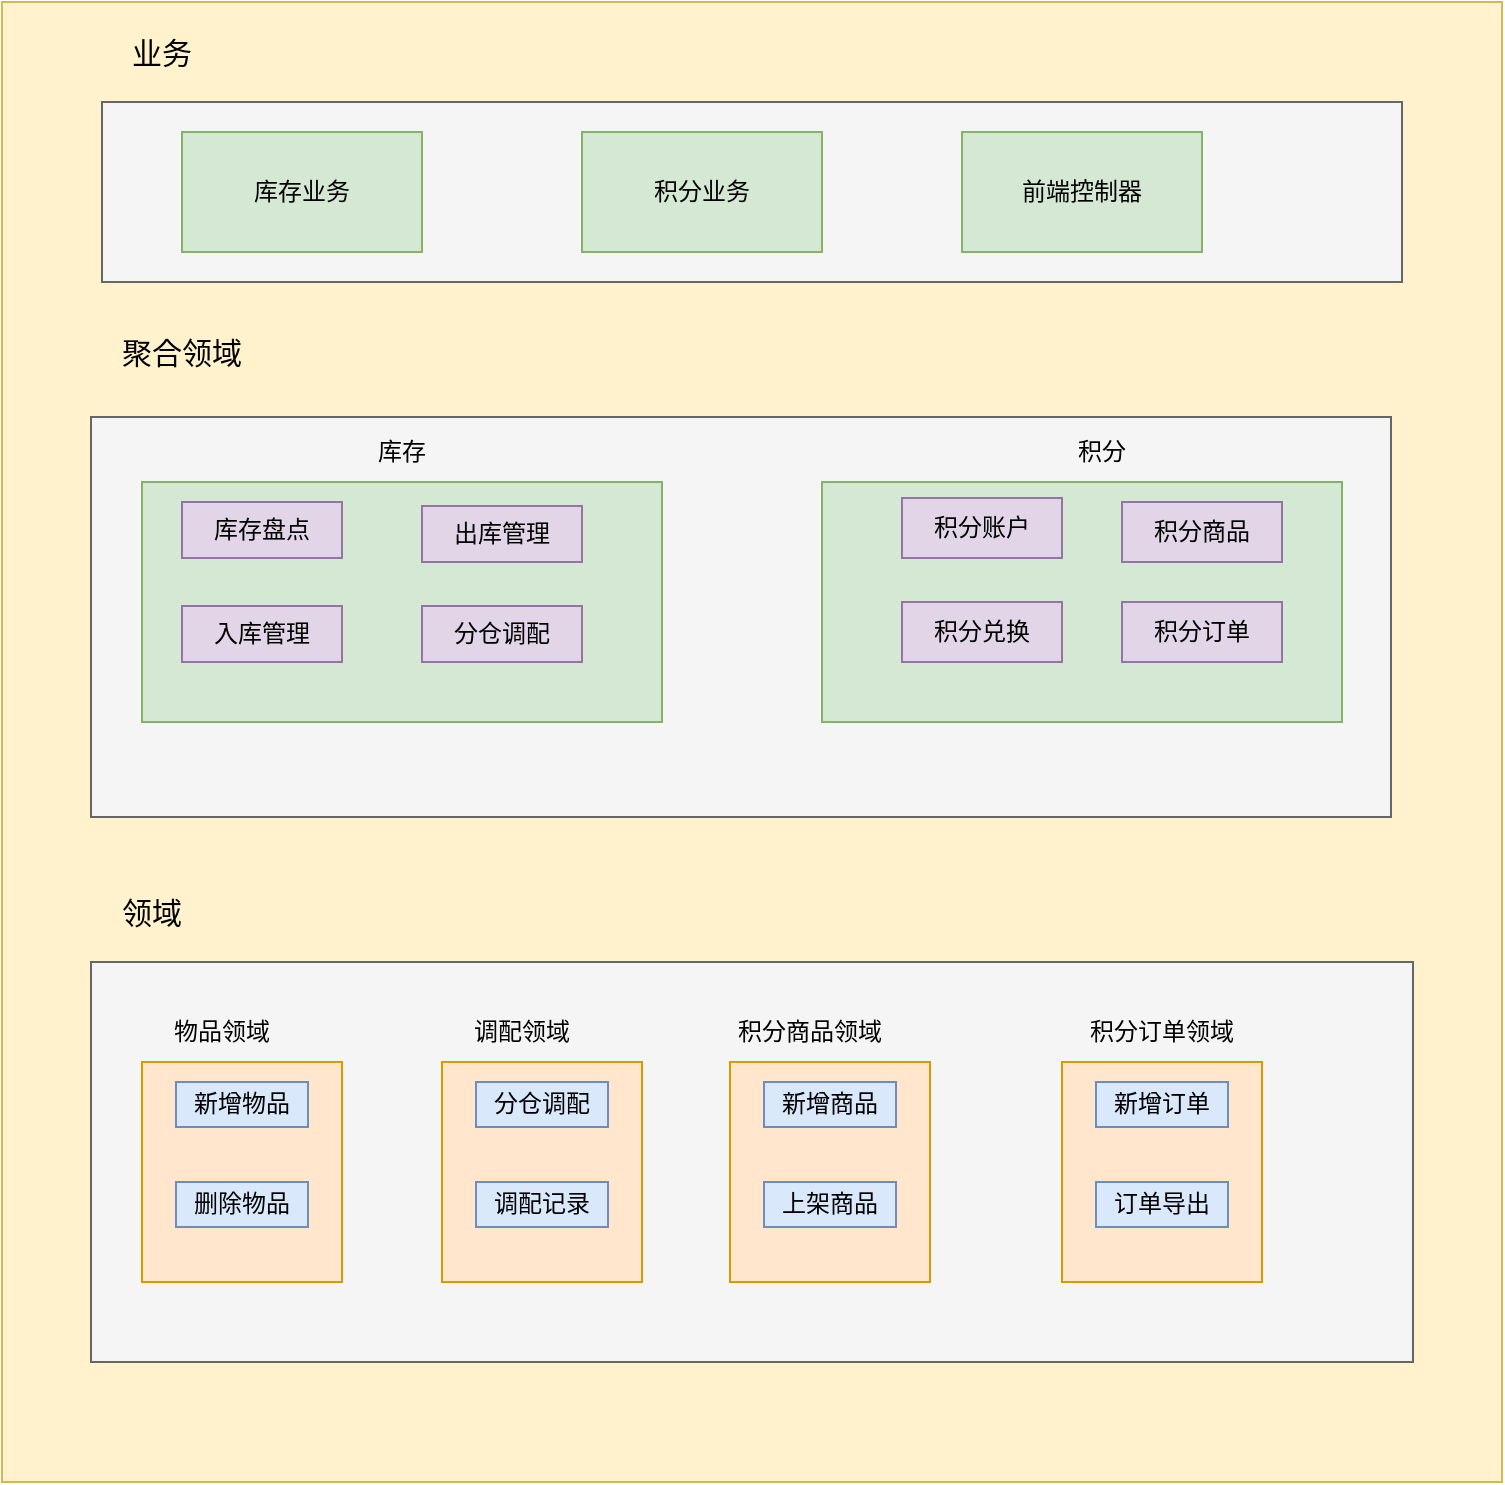 <mxfile version="26.0.5">
  <diagram name="第 1 页" id="hVpOFyjxzCuKH7gLe64-">
    <mxGraphModel dx="1434" dy="746" grid="1" gridSize="10" guides="1" tooltips="1" connect="1" arrows="1" fold="1" page="1" pageScale="1" pageWidth="827" pageHeight="1169" math="0" shadow="0">
      <root>
        <mxCell id="0" />
        <mxCell id="1" parent="0" />
        <mxCell id="VaqZUJU36XwP_ZQ6gxnt-1" value="" style="rounded=0;whiteSpace=wrap;html=1;fillColor=#fff2cc;strokeColor=#d6b656;" parent="1" vertex="1">
          <mxGeometry x="50" y="70" width="750" height="740" as="geometry" />
        </mxCell>
        <mxCell id="VaqZUJU36XwP_ZQ6gxnt-3" value="" style="rounded=0;whiteSpace=wrap;html=1;fillColor=#f5f5f5;fontColor=#333333;strokeColor=#666666;" parent="1" vertex="1">
          <mxGeometry x="100" y="120" width="650" height="90" as="geometry" />
        </mxCell>
        <mxCell id="VaqZUJU36XwP_ZQ6gxnt-4" value="&lt;font style=&quot;font-size: 15px;&quot;&gt;业务&lt;/font&gt;" style="text;html=1;align=center;verticalAlign=middle;whiteSpace=wrap;rounded=0;" parent="1" vertex="1">
          <mxGeometry x="100" y="80" width="60" height="30" as="geometry" />
        </mxCell>
        <mxCell id="VaqZUJU36XwP_ZQ6gxnt-5" value="库存业务" style="rounded=0;whiteSpace=wrap;html=1;fillColor=#d5e8d4;strokeColor=#82b366;" parent="1" vertex="1">
          <mxGeometry x="140" y="135" width="120" height="60" as="geometry" />
        </mxCell>
        <mxCell id="VaqZUJU36XwP_ZQ6gxnt-6" value="积分业务" style="rounded=0;whiteSpace=wrap;html=1;fillColor=#d5e8d4;strokeColor=#82b366;" parent="1" vertex="1">
          <mxGeometry x="340" y="135" width="120" height="60" as="geometry" />
        </mxCell>
        <mxCell id="VaqZUJU36XwP_ZQ6gxnt-8" value="" style="rounded=0;whiteSpace=wrap;html=1;fillColor=#f5f5f5;fontColor=#333333;strokeColor=#666666;" parent="1" vertex="1">
          <mxGeometry x="94.5" y="277.5" width="650" height="200" as="geometry" />
        </mxCell>
        <mxCell id="VaqZUJU36XwP_ZQ6gxnt-9" value="&lt;span style=&quot;font-size: 15px;&quot;&gt;聚合领域&lt;/span&gt;" style="text;html=1;align=center;verticalAlign=middle;whiteSpace=wrap;rounded=0;" parent="1" vertex="1">
          <mxGeometry x="94.5" y="230" width="90" height="30" as="geometry" />
        </mxCell>
        <mxCell id="VaqZUJU36XwP_ZQ6gxnt-10" value="" style="rounded=0;whiteSpace=wrap;html=1;fillColor=#f5f5f5;fontColor=#333333;strokeColor=#666666;" parent="1" vertex="1">
          <mxGeometry x="94.5" y="550" width="661" height="200" as="geometry" />
        </mxCell>
        <mxCell id="VaqZUJU36XwP_ZQ6gxnt-12" value="&lt;span style=&quot;font-size: 15px;&quot;&gt;领域&lt;/span&gt;" style="text;html=1;align=center;verticalAlign=middle;whiteSpace=wrap;rounded=0;" parent="1" vertex="1">
          <mxGeometry x="94.5" y="510" width="60" height="30" as="geometry" />
        </mxCell>
        <mxCell id="VaqZUJU36XwP_ZQ6gxnt-13" value="前端控制器" style="rounded=0;whiteSpace=wrap;html=1;fillColor=#d5e8d4;strokeColor=#82b366;" parent="1" vertex="1">
          <mxGeometry x="530" y="135" width="120" height="60" as="geometry" />
        </mxCell>
        <mxCell id="VaqZUJU36XwP_ZQ6gxnt-14" value="" style="rounded=0;whiteSpace=wrap;html=1;fillColor=#d5e8d4;strokeColor=#82b366;" parent="1" vertex="1">
          <mxGeometry x="120" y="310" width="260" height="120" as="geometry" />
        </mxCell>
        <mxCell id="VaqZUJU36XwP_ZQ6gxnt-17" value="库存" style="text;html=1;align=center;verticalAlign=middle;whiteSpace=wrap;rounded=0;" parent="1" vertex="1">
          <mxGeometry x="220" y="280" width="60" height="30" as="geometry" />
        </mxCell>
        <mxCell id="VaqZUJU36XwP_ZQ6gxnt-18" value="积分" style="text;html=1;align=center;verticalAlign=middle;whiteSpace=wrap;rounded=0;" parent="1" vertex="1">
          <mxGeometry x="570" y="280" width="60" height="30" as="geometry" />
        </mxCell>
        <mxCell id="VaqZUJU36XwP_ZQ6gxnt-23" value="" style="rounded=0;whiteSpace=wrap;html=1;fillColor=#ffe6cc;strokeColor=#d79b00;" parent="1" vertex="1">
          <mxGeometry x="120" y="600" width="100" height="110" as="geometry" />
        </mxCell>
        <mxCell id="VaqZUJU36XwP_ZQ6gxnt-24" value="物品领域" style="text;html=1;align=center;verticalAlign=middle;whiteSpace=wrap;rounded=0;" parent="1" vertex="1">
          <mxGeometry x="130" y="570" width="60" height="30" as="geometry" />
        </mxCell>
        <mxCell id="VaqZUJU36XwP_ZQ6gxnt-26" value="库存盘点" style="rounded=0;whiteSpace=wrap;html=1;fillColor=#e1d5e7;strokeColor=#9673a6;" parent="1" vertex="1">
          <mxGeometry x="140" y="320" width="80" height="28" as="geometry" />
        </mxCell>
        <mxCell id="VaqZUJU36XwP_ZQ6gxnt-27" value="" style="rounded=0;whiteSpace=wrap;html=1;fillColor=#d5e8d4;strokeColor=#82b366;" parent="1" vertex="1">
          <mxGeometry x="460" y="310" width="260" height="120" as="geometry" />
        </mxCell>
        <mxCell id="VaqZUJU36XwP_ZQ6gxnt-28" value="积分账户" style="rounded=0;whiteSpace=wrap;html=1;fillColor=#e1d5e7;strokeColor=#9673a6;" parent="1" vertex="1">
          <mxGeometry x="500" y="318" width="80" height="30" as="geometry" />
        </mxCell>
        <mxCell id="VaqZUJU36XwP_ZQ6gxnt-29" value="积分兑换" style="rounded=0;whiteSpace=wrap;html=1;fillColor=#e1d5e7;strokeColor=#9673a6;" parent="1" vertex="1">
          <mxGeometry x="500" y="370" width="80" height="30" as="geometry" />
        </mxCell>
        <mxCell id="VaqZUJU36XwP_ZQ6gxnt-30" value="积分商品" style="rounded=0;whiteSpace=wrap;html=1;fillColor=#e1d5e7;strokeColor=#9673a6;" parent="1" vertex="1">
          <mxGeometry x="610" y="320" width="80" height="30" as="geometry" />
        </mxCell>
        <mxCell id="VaqZUJU36XwP_ZQ6gxnt-31" value="积分订单" style="rounded=0;whiteSpace=wrap;html=1;fillColor=#e1d5e7;strokeColor=#9673a6;" parent="1" vertex="1">
          <mxGeometry x="610" y="370" width="80" height="30" as="geometry" />
        </mxCell>
        <mxCell id="VaqZUJU36XwP_ZQ6gxnt-32" value="入库管理" style="rounded=0;whiteSpace=wrap;html=1;fillColor=#e1d5e7;strokeColor=#9673a6;" parent="1" vertex="1">
          <mxGeometry x="140" y="372" width="80" height="28" as="geometry" />
        </mxCell>
        <mxCell id="VaqZUJU36XwP_ZQ6gxnt-33" value="出库管理" style="rounded=0;whiteSpace=wrap;html=1;fillColor=#e1d5e7;strokeColor=#9673a6;" parent="1" vertex="1">
          <mxGeometry x="260" y="322" width="80" height="28" as="geometry" />
        </mxCell>
        <mxCell id="VaqZUJU36XwP_ZQ6gxnt-35" value="分仓调配" style="rounded=0;whiteSpace=wrap;html=1;fillColor=#e1d5e7;strokeColor=#9673a6;" parent="1" vertex="1">
          <mxGeometry x="260" y="372" width="80" height="28" as="geometry" />
        </mxCell>
        <mxCell id="VaqZUJU36XwP_ZQ6gxnt-36" value="调配领域" style="text;html=1;align=center;verticalAlign=middle;whiteSpace=wrap;rounded=0;" parent="1" vertex="1">
          <mxGeometry x="280" y="570" width="60" height="30" as="geometry" />
        </mxCell>
        <mxCell id="VaqZUJU36XwP_ZQ6gxnt-37" value="积分商品领域" style="text;html=1;align=center;verticalAlign=middle;whiteSpace=wrap;rounded=0;" parent="1" vertex="1">
          <mxGeometry x="414" y="570" width="80" height="30" as="geometry" />
        </mxCell>
        <mxCell id="VaqZUJU36XwP_ZQ6gxnt-40" value="积分订单领域" style="text;html=1;align=center;verticalAlign=middle;whiteSpace=wrap;rounded=0;" parent="1" vertex="1">
          <mxGeometry x="590" y="570" width="80" height="30" as="geometry" />
        </mxCell>
        <mxCell id="VaqZUJU36XwP_ZQ6gxnt-41" value="新增物品" style="rounded=0;whiteSpace=wrap;html=1;fillColor=#dae8fc;strokeColor=#6c8ebf;" parent="1" vertex="1">
          <mxGeometry x="137" y="610" width="66" height="22.5" as="geometry" />
        </mxCell>
        <mxCell id="VaqZUJU36XwP_ZQ6gxnt-42" value="删除物品" style="rounded=0;whiteSpace=wrap;html=1;fillColor=#dae8fc;strokeColor=#6c8ebf;" parent="1" vertex="1">
          <mxGeometry x="137" y="660" width="66" height="22.5" as="geometry" />
        </mxCell>
        <mxCell id="VaqZUJU36XwP_ZQ6gxnt-44" value="" style="rounded=0;whiteSpace=wrap;html=1;fillColor=#ffe6cc;strokeColor=#d79b00;" parent="1" vertex="1">
          <mxGeometry x="270" y="600" width="100" height="110" as="geometry" />
        </mxCell>
        <mxCell id="VaqZUJU36XwP_ZQ6gxnt-45" value="" style="rounded=0;whiteSpace=wrap;html=1;fillColor=#ffe6cc;strokeColor=#d79b00;" parent="1" vertex="1">
          <mxGeometry x="414" y="600" width="100" height="110" as="geometry" />
        </mxCell>
        <mxCell id="VaqZUJU36XwP_ZQ6gxnt-46" value="新增商品" style="rounded=0;whiteSpace=wrap;html=1;fillColor=#dae8fc;strokeColor=#6c8ebf;" parent="1" vertex="1">
          <mxGeometry x="431" y="610" width="66" height="22.5" as="geometry" />
        </mxCell>
        <mxCell id="VaqZUJU36XwP_ZQ6gxnt-47" value="上架商品" style="rounded=0;whiteSpace=wrap;html=1;fillColor=#dae8fc;strokeColor=#6c8ebf;" parent="1" vertex="1">
          <mxGeometry x="431" y="660" width="66" height="22.5" as="geometry" />
        </mxCell>
        <mxCell id="VaqZUJU36XwP_ZQ6gxnt-49" value="" style="rounded=0;whiteSpace=wrap;html=1;fillColor=#ffe6cc;strokeColor=#d79b00;" parent="1" vertex="1">
          <mxGeometry x="580" y="600" width="100" height="110" as="geometry" />
        </mxCell>
        <mxCell id="VaqZUJU36XwP_ZQ6gxnt-50" value="分仓调配" style="rounded=0;whiteSpace=wrap;html=1;fillColor=#dae8fc;strokeColor=#6c8ebf;" parent="1" vertex="1">
          <mxGeometry x="287" y="610" width="66" height="22.5" as="geometry" />
        </mxCell>
        <mxCell id="VaqZUJU36XwP_ZQ6gxnt-51" value="调配记录" style="rounded=0;whiteSpace=wrap;html=1;fillColor=#dae8fc;strokeColor=#6c8ebf;" parent="1" vertex="1">
          <mxGeometry x="287" y="660" width="66" height="22.5" as="geometry" />
        </mxCell>
        <mxCell id="VaqZUJU36XwP_ZQ6gxnt-52" value="新增订单" style="rounded=0;whiteSpace=wrap;html=1;fillColor=#dae8fc;strokeColor=#6c8ebf;" parent="1" vertex="1">
          <mxGeometry x="597" y="610" width="66" height="22.5" as="geometry" />
        </mxCell>
        <mxCell id="Qx8Rho8wtKY8n7EEVIae-2" value="订单导出" style="rounded=0;whiteSpace=wrap;html=1;fillColor=#dae8fc;strokeColor=#6c8ebf;" vertex="1" parent="1">
          <mxGeometry x="597" y="660" width="66" height="22.5" as="geometry" />
        </mxCell>
      </root>
    </mxGraphModel>
  </diagram>
</mxfile>
